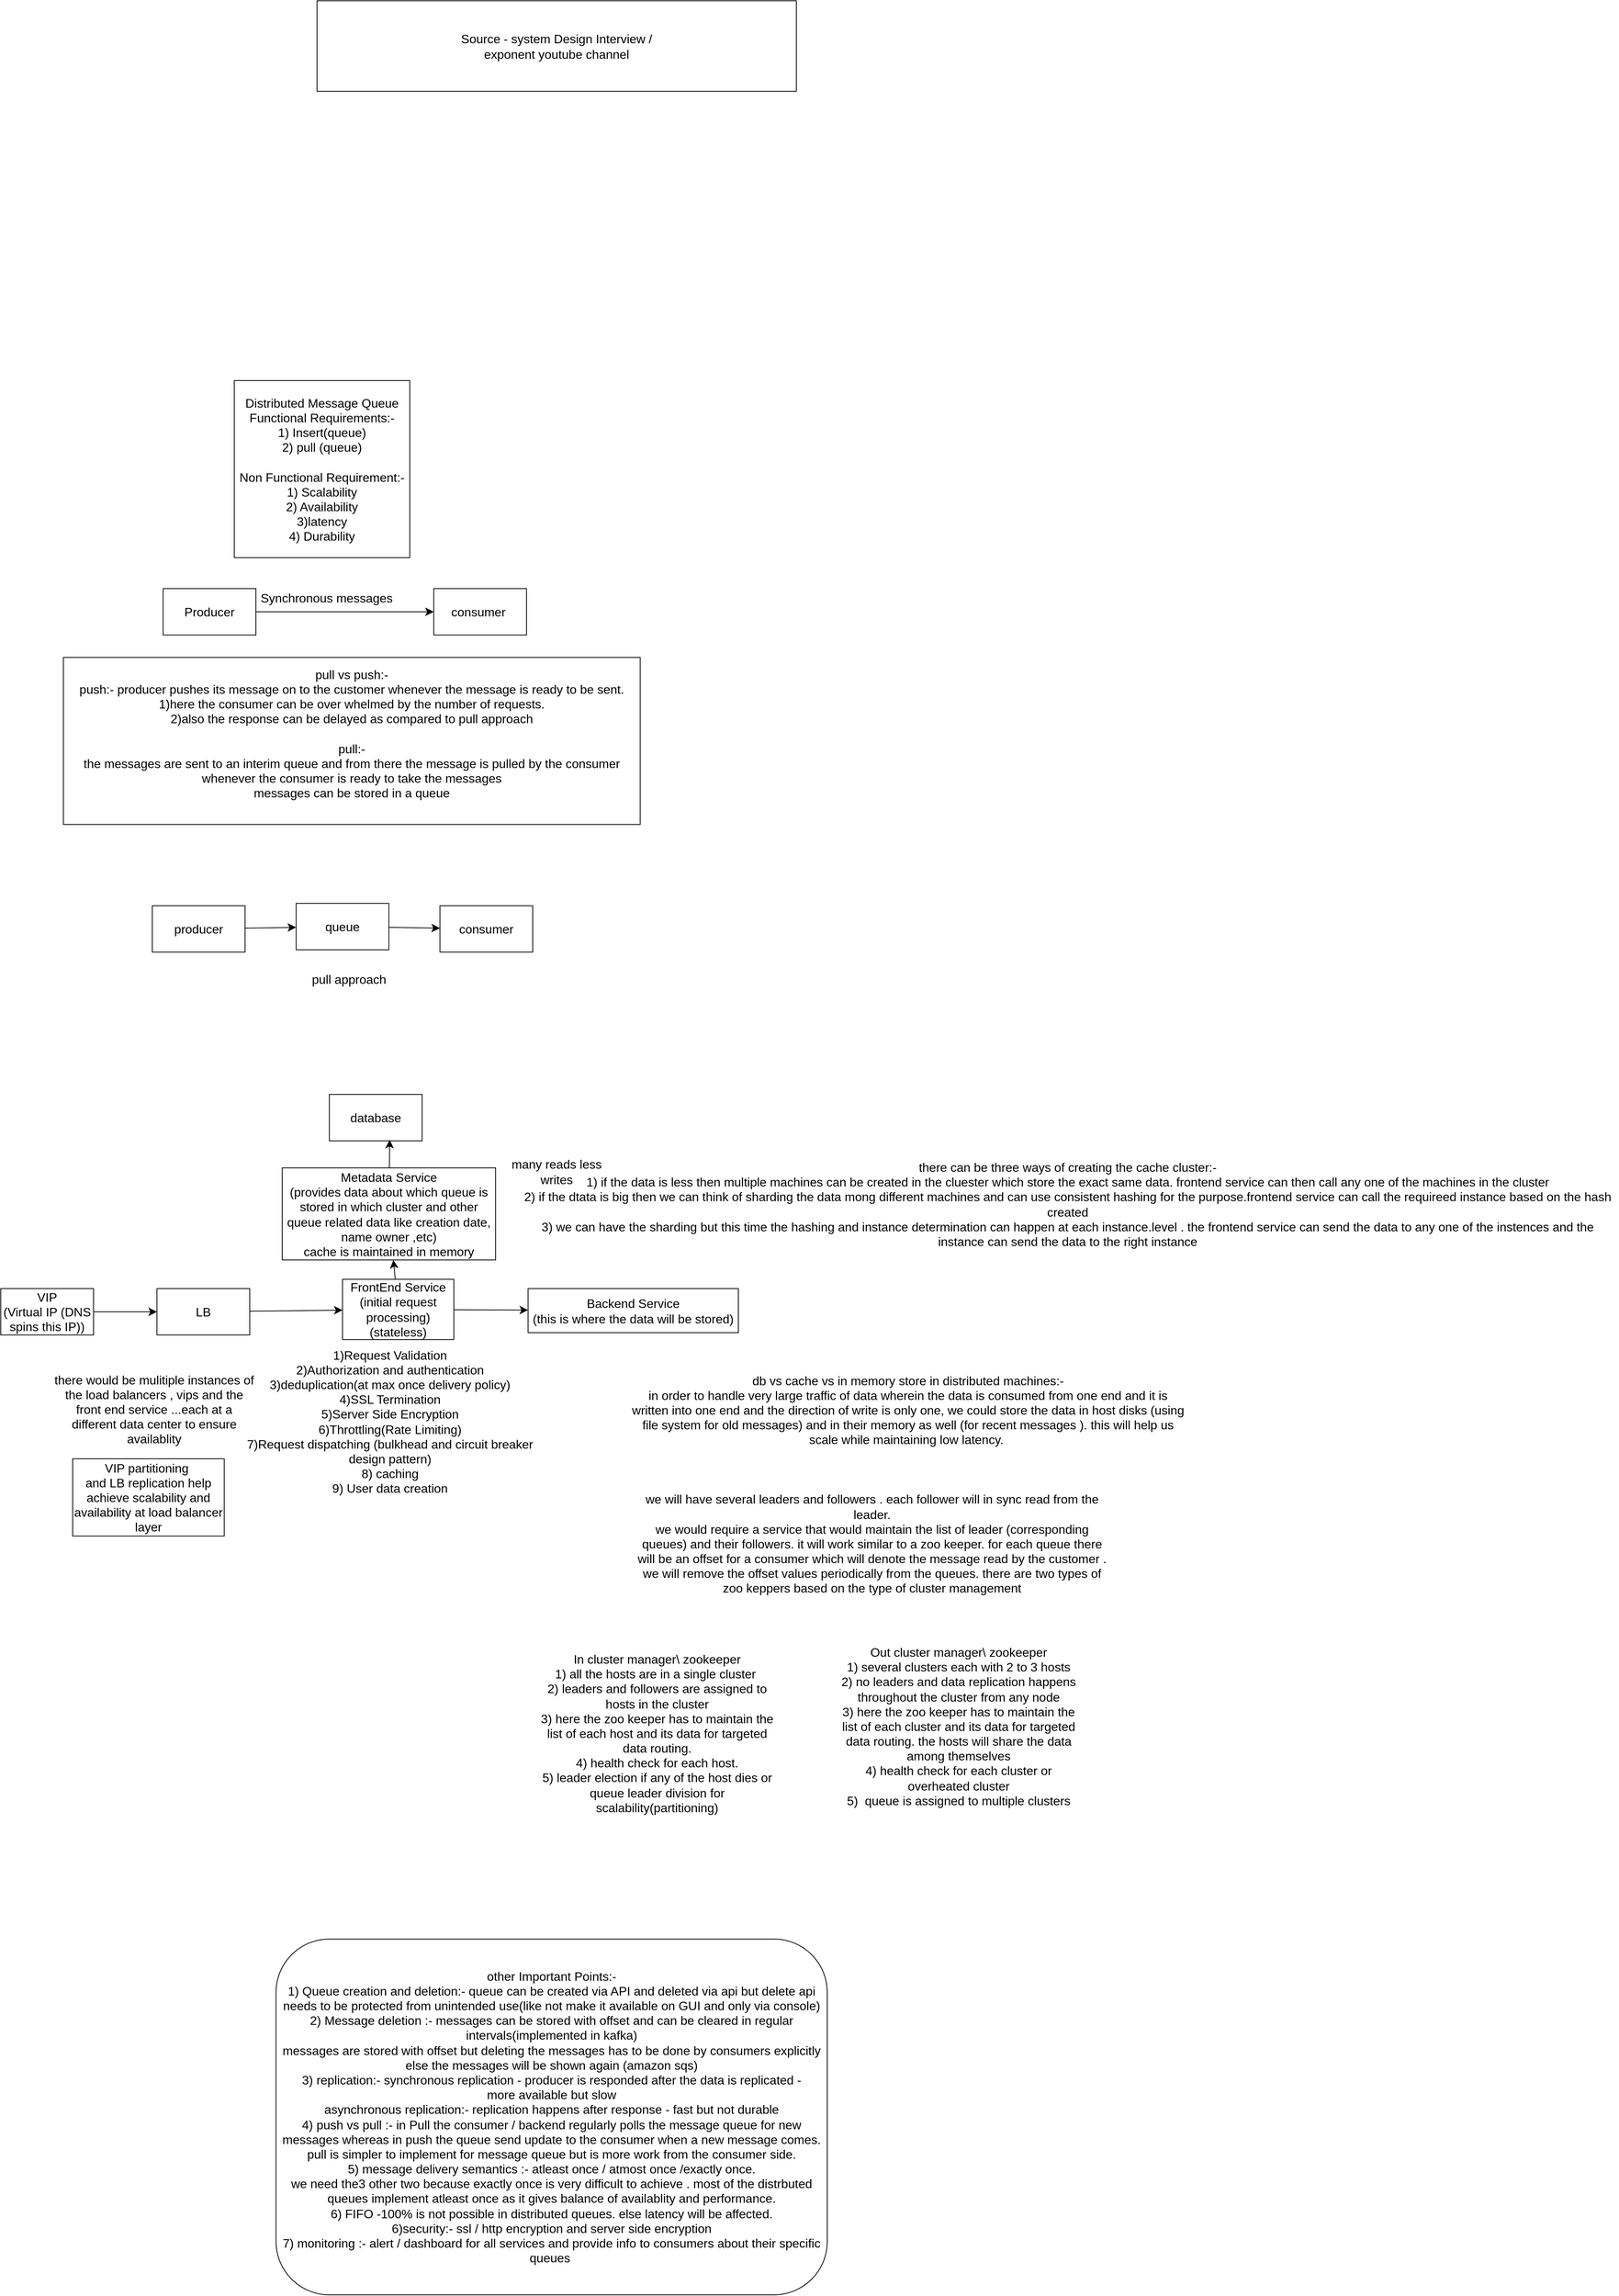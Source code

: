 <mxfile version="22.1.16" type="github" pages="2">
  <diagram name="Distributed Message Queue" id="RvPfylnCXQCkqupR7em6">
    <mxGraphModel dx="1201" dy="854" grid="0" gridSize="10" guides="1" tooltips="1" connect="1" arrows="1" fold="1" page="0" pageScale="1" pageWidth="827" pageHeight="1169" math="0" shadow="0">
      <root>
        <mxCell id="0" />
        <mxCell id="1" parent="0" />
        <mxCell id="rq72XXHcKqSahEBaoDvN-1" value="Distributed Message Queue&lt;br&gt;Functional Requirements:-&lt;br&gt;1) Insert(queue)&lt;br&gt;2) pull (queue)&lt;br&gt;&lt;br&gt;Non Functional Requirement:-&lt;br&gt;1) Scalability&lt;br&gt;2) Availability&lt;br&gt;3)latency&lt;br&gt;4) Durability" style="whiteSpace=wrap;html=1;fontSize=16;" vertex="1" parent="1">
          <mxGeometry x="31" y="197" width="227" height="229" as="geometry" />
        </mxCell>
        <mxCell id="rq72XXHcKqSahEBaoDvN-2" value="pull vs push:-&lt;br&gt;push:- producer pushes its message on to the customer whenever the message is ready to be sent. &lt;br&gt;1)here the consumer can be over whelmed by the number of requests. &lt;br&gt;2)also the response can be delayed as compared to pull approach&lt;br&gt;&lt;br&gt;pull:-&lt;br&gt;the messages are sent to an interim queue and from there the message is pulled by the consumer whenever the consumer is ready to take the messages&lt;br&gt;messages can be stored in a queue&lt;br&gt;&amp;nbsp;" style="rounded=0;whiteSpace=wrap;html=1;fontSize=16;" vertex="1" parent="1">
          <mxGeometry x="-190" y="555" width="746" height="216" as="geometry" />
        </mxCell>
        <mxCell id="rq72XXHcKqSahEBaoDvN-3" value="consumer&amp;nbsp;" style="rounded=0;whiteSpace=wrap;html=1;fontSize=16;" vertex="1" parent="1">
          <mxGeometry x="289" y="466" width="120" height="60" as="geometry" />
        </mxCell>
        <mxCell id="rq72XXHcKqSahEBaoDvN-6" style="edgeStyle=none;curved=1;rounded=0;orthogonalLoop=1;jettySize=auto;html=1;fontSize=12;startSize=8;endSize=8;" edge="1" parent="1" source="rq72XXHcKqSahEBaoDvN-5" target="rq72XXHcKqSahEBaoDvN-3">
          <mxGeometry relative="1" as="geometry" />
        </mxCell>
        <mxCell id="rq72XXHcKqSahEBaoDvN-5" value="Producer" style="rounded=0;whiteSpace=wrap;html=1;fontSize=16;" vertex="1" parent="1">
          <mxGeometry x="-61" y="466" width="120" height="60" as="geometry" />
        </mxCell>
        <mxCell id="rq72XXHcKqSahEBaoDvN-7" value="Synchronous messages" style="text;html=1;align=center;verticalAlign=middle;resizable=0;points=[];autosize=1;strokeColor=none;fillColor=none;fontSize=16;" vertex="1" parent="1">
          <mxGeometry x="55" y="462" width="189" height="31" as="geometry" />
        </mxCell>
        <mxCell id="rq72XXHcKqSahEBaoDvN-11" style="edgeStyle=none;curved=1;rounded=0;orthogonalLoop=1;jettySize=auto;html=1;fontSize=12;startSize=8;endSize=8;" edge="1" parent="1" source="rq72XXHcKqSahEBaoDvN-9" target="rq72XXHcKqSahEBaoDvN-10">
          <mxGeometry relative="1" as="geometry" />
        </mxCell>
        <mxCell id="rq72XXHcKqSahEBaoDvN-9" value="producer" style="rounded=0;whiteSpace=wrap;html=1;fontSize=16;" vertex="1" parent="1">
          <mxGeometry x="-75" y="876" width="120" height="60" as="geometry" />
        </mxCell>
        <mxCell id="rq72XXHcKqSahEBaoDvN-12" style="edgeStyle=none;curved=1;rounded=0;orthogonalLoop=1;jettySize=auto;html=1;fontSize=12;startSize=8;endSize=8;" edge="1" parent="1" source="rq72XXHcKqSahEBaoDvN-13">
          <mxGeometry relative="1" as="geometry">
            <mxPoint x="343" y="908" as="targetPoint" />
          </mxGeometry>
        </mxCell>
        <mxCell id="rq72XXHcKqSahEBaoDvN-10" value="queue" style="rounded=0;whiteSpace=wrap;html=1;fontSize=16;" vertex="1" parent="1">
          <mxGeometry x="111" y="873" width="120" height="60" as="geometry" />
        </mxCell>
        <mxCell id="rq72XXHcKqSahEBaoDvN-14" value="" style="edgeStyle=none;curved=1;rounded=0;orthogonalLoop=1;jettySize=auto;html=1;fontSize=12;startSize=8;endSize=8;" edge="1" parent="1" source="rq72XXHcKqSahEBaoDvN-10" target="rq72XXHcKqSahEBaoDvN-13">
          <mxGeometry relative="1" as="geometry">
            <mxPoint x="343" y="908" as="targetPoint" />
            <mxPoint x="236" y="908" as="sourcePoint" />
          </mxGeometry>
        </mxCell>
        <mxCell id="rq72XXHcKqSahEBaoDvN-13" value="consumer" style="rounded=0;whiteSpace=wrap;html=1;fontSize=16;" vertex="1" parent="1">
          <mxGeometry x="297" y="876" width="120" height="60" as="geometry" />
        </mxCell>
        <mxCell id="rq72XXHcKqSahEBaoDvN-15" value="pull approach" style="text;html=1;strokeColor=none;fillColor=none;align=center;verticalAlign=middle;whiteSpace=wrap;rounded=0;fontSize=16;" vertex="1" parent="1">
          <mxGeometry x="106" y="956" width="147" height="30" as="geometry" />
        </mxCell>
        <mxCell id="rq72XXHcKqSahEBaoDvN-18" value="" style="edgeStyle=none;curved=1;rounded=0;orthogonalLoop=1;jettySize=auto;html=1;fontSize=12;startSize=8;endSize=8;" edge="1" parent="1" source="rq72XXHcKqSahEBaoDvN-16" target="rq72XXHcKqSahEBaoDvN-17">
          <mxGeometry relative="1" as="geometry" />
        </mxCell>
        <mxCell id="rq72XXHcKqSahEBaoDvN-16" value="VIP&lt;br&gt;(Virtual IP (DNS spins this IP))" style="rounded=0;whiteSpace=wrap;html=1;fontSize=16;" vertex="1" parent="1">
          <mxGeometry x="-271" y="1371" width="120" height="60" as="geometry" />
        </mxCell>
        <mxCell id="rq72XXHcKqSahEBaoDvN-20" value="" style="edgeStyle=none;curved=1;rounded=0;orthogonalLoop=1;jettySize=auto;html=1;fontSize=12;startSize=8;endSize=8;" edge="1" parent="1" source="rq72XXHcKqSahEBaoDvN-17" target="rq72XXHcKqSahEBaoDvN-19">
          <mxGeometry relative="1" as="geometry" />
        </mxCell>
        <mxCell id="rq72XXHcKqSahEBaoDvN-17" value="LB" style="whiteSpace=wrap;html=1;fontSize=16;rounded=0;" vertex="1" parent="1">
          <mxGeometry x="-69" y="1371" width="120" height="60" as="geometry" />
        </mxCell>
        <mxCell id="rq72XXHcKqSahEBaoDvN-23" value="" style="edgeStyle=none;curved=1;rounded=0;orthogonalLoop=1;jettySize=auto;html=1;fontSize=12;startSize=8;endSize=8;" edge="1" parent="1" source="rq72XXHcKqSahEBaoDvN-19" target="rq72XXHcKqSahEBaoDvN-22">
          <mxGeometry relative="1" as="geometry" />
        </mxCell>
        <mxCell id="rq72XXHcKqSahEBaoDvN-27" value="" style="edgeStyle=none;curved=1;rounded=0;orthogonalLoop=1;jettySize=auto;html=1;fontSize=12;startSize=8;endSize=8;" edge="1" parent="1" source="rq72XXHcKqSahEBaoDvN-19" target="rq72XXHcKqSahEBaoDvN-26">
          <mxGeometry relative="1" as="geometry" />
        </mxCell>
        <mxCell id="rq72XXHcKqSahEBaoDvN-19" value="FrontEnd Service&lt;br&gt;(initial request processing) (stateless)" style="whiteSpace=wrap;html=1;fontSize=16;rounded=0;" vertex="1" parent="1">
          <mxGeometry x="171" y="1359" width="144" height="78" as="geometry" />
        </mxCell>
        <mxCell id="rq72XXHcKqSahEBaoDvN-21" value="1)Request Validation&lt;br&gt;2)Authorization and authentication&lt;br&gt;3)deduplication(at max once delivery policy)&lt;br&gt;4)SSL Termination&lt;br&gt;5)Server Side Encryption&lt;br&gt;6)Throttling(Rate Limiting)&lt;br&gt;7)Request dispatching (bulkhead and circuit breaker design pattern)&lt;br&gt;8) caching&lt;br&gt;9) User data creation" style="text;html=1;strokeColor=none;fillColor=none;align=center;verticalAlign=middle;whiteSpace=wrap;rounded=0;fontSize=16;" vertex="1" parent="1">
          <mxGeometry x="34" y="1444" width="397" height="198" as="geometry" />
        </mxCell>
        <mxCell id="rq72XXHcKqSahEBaoDvN-22" value="Metadata Service&lt;br&gt;(provides data about which queue is stored in which cluster and other queue related data like creation date, name owner ,etc)&lt;br&gt;cache is maintained in memory" style="whiteSpace=wrap;html=1;fontSize=16;rounded=0;" vertex="1" parent="1">
          <mxGeometry x="93" y="1215" width="276" height="119" as="geometry" />
        </mxCell>
        <mxCell id="rq72XXHcKqSahEBaoDvN-24" value="database" style="rounded=0;whiteSpace=wrap;html=1;fontSize=16;" vertex="1" parent="1">
          <mxGeometry x="154" y="1120" width="120" height="60" as="geometry" />
        </mxCell>
        <mxCell id="rq72XXHcKqSahEBaoDvN-25" style="edgeStyle=none;curved=1;rounded=0;orthogonalLoop=1;jettySize=auto;html=1;entryX=0.65;entryY=0.978;entryDx=0;entryDy=0;entryPerimeter=0;fontSize=12;startSize=8;endSize=8;" edge="1" parent="1" source="rq72XXHcKqSahEBaoDvN-22" target="rq72XXHcKqSahEBaoDvN-24">
          <mxGeometry relative="1" as="geometry" />
        </mxCell>
        <mxCell id="rq72XXHcKqSahEBaoDvN-26" value="Backend Service&lt;br&gt;(this is where the data will be stored)" style="whiteSpace=wrap;html=1;fontSize=16;rounded=0;" vertex="1" parent="1">
          <mxGeometry x="411" y="1371" width="272" height="57" as="geometry" />
        </mxCell>
        <mxCell id="rq72XXHcKqSahEBaoDvN-28" value="many reads less writes" style="text;html=1;strokeColor=none;fillColor=none;align=center;verticalAlign=middle;whiteSpace=wrap;rounded=0;fontSize=16;" vertex="1" parent="1">
          <mxGeometry x="388" y="1193" width="120" height="54" as="geometry" />
        </mxCell>
        <mxCell id="rq72XXHcKqSahEBaoDvN-29" value="there can be three ways of creating the cache cluster:-&lt;br&gt;1) if the data is less then multiple machines can be created in the cluester which store the exact same data. frontend service can then call any one of the machines in the cluster&lt;br&gt;2) if the dtata is big then we can think of sharding the data mong different machines and can use consistent hashing for the purpose.frontend service can call the requireed instance based on the hash created&lt;br&gt;3) we can have the sharding but this time the hashing and instance determination can happen at each instance.level . the frontend service can send the data to any one of the instences and the instance can send the data to the right instance&lt;br&gt;" style="text;html=1;strokeColor=none;fillColor=none;align=center;verticalAlign=middle;whiteSpace=wrap;rounded=0;fontSize=16;" vertex="1" parent="1">
          <mxGeometry x="397" y="1240" width="1424" height="43" as="geometry" />
        </mxCell>
        <mxCell id="rq72XXHcKqSahEBaoDvN-30" value="there would be mulitiple instances of the load balancers , vips and the front end service ...each at a different data center to ensure availablity" style="text;html=1;strokeColor=none;fillColor=none;align=center;verticalAlign=middle;whiteSpace=wrap;rounded=0;fontSize=16;" vertex="1" parent="1">
          <mxGeometry x="-204" y="1472" width="263" height="109" as="geometry" />
        </mxCell>
        <mxCell id="rq72XXHcKqSahEBaoDvN-31" value="db vs cache vs in memory store in distributed machines:-&lt;br&gt;in order to handle very large traffic of data wherein the data is consumed from one end and it is written into one end and the direction of write is only one, we could store the data in host disks (using file system for old messages) and in their memory as well (for recent messages ). this will help us scale while maintaining low latency.&amp;nbsp;" style="text;html=1;strokeColor=none;fillColor=none;align=center;verticalAlign=middle;whiteSpace=wrap;rounded=0;fontSize=16;" vertex="1" parent="1">
          <mxGeometry x="543" y="1516" width="719" height="23" as="geometry" />
        </mxCell>
        <mxCell id="rq72XXHcKqSahEBaoDvN-32" value="we will have several leaders and followers . each follower will in sync read from the leader.&lt;br&gt;we would require a service that would maintain the list of leader (corresponding queues) and their followers. it will work similar to a zoo keeper. for each queue there will be an offset for a consumer which will denote the message read by the customer . we will remove the offset values periodically from the queues. there are two types of zoo keppers based on the type of cluster management" style="text;html=1;strokeColor=none;fillColor=none;align=center;verticalAlign=middle;whiteSpace=wrap;rounded=0;fontSize=16;" vertex="1" parent="1">
          <mxGeometry x="545" y="1643" width="622" height="115" as="geometry" />
        </mxCell>
        <mxCell id="rq72XXHcKqSahEBaoDvN-33" value="In cluster manager\ zookeeper&lt;br&gt;1) all the hosts are in a single cluster&amp;nbsp;&lt;br&gt;2) leaders and followers are assigned to hosts in the cluster&lt;br&gt;3) here the zoo keeper has to maintain the list of each host and its data for targeted data routing.&lt;br&gt;4) health check for each host.&lt;br&gt;5) leader election if any of the host dies or queue leader division for scalability(partitioning)" style="text;html=1;strokeColor=none;fillColor=none;align=center;verticalAlign=middle;whiteSpace=wrap;rounded=0;fontSize=16;" vertex="1" parent="1">
          <mxGeometry x="422" y="1849" width="312" height="194" as="geometry" />
        </mxCell>
        <mxCell id="rq72XXHcKqSahEBaoDvN-34" value="Out cluster manager\ zookeeper&lt;br&gt;1) several clusters each with 2 to 3 hosts&lt;br&gt;2) no leaders and data replication happens throughout the cluster from any node&lt;br&gt;3) here the zoo keeper has to maintain the list of each cluster and its data for targeted data routing. the hosts will share the data among themselves&lt;br&gt;4) health check for each cluster or overheated cluster&lt;br&gt;5)&amp;nbsp; queue is assigned to multiple clusters" style="text;html=1;strokeColor=none;fillColor=none;align=center;verticalAlign=middle;whiteSpace=wrap;rounded=0;fontSize=16;" vertex="1" parent="1">
          <mxGeometry x="812" y="1840" width="312" height="194" as="geometry" />
        </mxCell>
        <mxCell id="rq72XXHcKqSahEBaoDvN-35" value="other Important Points:-&lt;br&gt;1) Queue creation and deletion:- queue can be created via API and deleted via api but delete api needs to be protected from unintended use(like not make it available on GUI and only via console)&lt;br&gt;2) Message deletion :- messages can be stored with offset and can be cleared in regular intervals(implemented in kafka)&lt;br&gt;messages are stored with offset but deleting the messages has to be done by consumers explicitly else the messages will be shown again (amazon sqs)&lt;br&gt;3) replication:- synchronous replication - producer is responded after the data is replicated -&lt;br&gt;more available but slow&lt;br&gt;asynchronous replication:- replication happens after response - fast but not durable&lt;br&gt;4) push vs pull :- in Pull the consumer / backend regularly polls the message queue for new messages whereas in push the queue send update to the consumer when a new message comes. pull is simpler to implement for message queue but is more work from the consumer side.&lt;br&gt;5) message delivery semantics :- atleast once / atmost once /exactly once.&lt;br&gt;we need the3 other two because exactly once is very difficult to achieve . most of the distrbuted queues implement atleast once as it gives balance of availablity and performance.&lt;br&gt;6) FIFO -100% is not possible in distributed queues. else latency will be affected.&lt;br&gt;6)security:- ssl / http encryption and server side encryption&lt;br&gt;7) monitoring :- alert / dashboard for all services and provide info to consumers about their specific queues&amp;nbsp;" style="rounded=1;whiteSpace=wrap;html=1;fontSize=16;" vertex="1" parent="1">
          <mxGeometry x="85" y="2212" width="713" height="460" as="geometry" />
        </mxCell>
        <mxCell id="rq72XXHcKqSahEBaoDvN-36" value="Source - system Design Interview /&lt;br&gt;exponent youtube channel" style="rounded=0;whiteSpace=wrap;html=1;fontSize=16;" vertex="1" parent="1">
          <mxGeometry x="138" y="-294" width="620" height="117" as="geometry" />
        </mxCell>
        <mxCell id="rq72XXHcKqSahEBaoDvN-37" value="VIP partitioning&amp;nbsp;&lt;br&gt;and LB replication help achieve scalability and availability at load balancer layer" style="rounded=0;whiteSpace=wrap;html=1;fontSize=16;" vertex="1" parent="1">
          <mxGeometry x="-178" y="1591" width="196" height="100" as="geometry" />
        </mxCell>
      </root>
    </mxGraphModel>
  </diagram>
  <diagram id="Ec-sdZ_nJDhUrjcP1xZ5" name="Distriibuted Cache">
    <mxGraphModel dx="1308" dy="515" grid="0" gridSize="10" guides="1" tooltips="1" connect="1" arrows="1" fold="1" page="0" pageScale="1" pageWidth="827" pageHeight="1169" math="0" shadow="0">
      <root>
        <mxCell id="0" />
        <mxCell id="1" parent="0" />
        <mxCell id="5JbDHmml3U0eQqSb9q6q-9" style="edgeStyle=none;curved=1;rounded=0;orthogonalLoop=1;jettySize=auto;html=1;fontSize=12;startSize=8;endSize=8;" edge="1" parent="1" source="5JbDHmml3U0eQqSb9q6q-6">
          <mxGeometry relative="1" as="geometry">
            <mxPoint x="844.5" y="809" as="targetPoint" />
          </mxGeometry>
        </mxCell>
        <mxCell id="5JbDHmml3U0eQqSb9q6q-12" style="edgeStyle=none;curved=1;rounded=0;orthogonalLoop=1;jettySize=auto;html=1;fontSize=12;startSize=8;endSize=8;" edge="1" parent="1" source="5JbDHmml3U0eQqSb9q6q-6" target="5JbDHmml3U0eQqSb9q6q-11">
          <mxGeometry relative="1" as="geometry">
            <Array as="points">
              <mxPoint x="871" y="769" />
              <mxPoint x="940" y="753" />
            </Array>
          </mxGeometry>
        </mxCell>
        <mxCell id="5JbDHmml3U0eQqSb9q6q-6" value="Service A&lt;br&gt;&lt;br&gt;" style="rounded=1;whiteSpace=wrap;html=1;fontSize=16;" vertex="1" parent="1">
          <mxGeometry x="751" y="540" width="187" height="149" as="geometry" />
        </mxCell>
        <mxCell id="Y8MxdgkQL78X8ubVRlcU-1" value="Distributed Cache&lt;br&gt;Functional Requirements:-&lt;br&gt;1) write&amp;nbsp;&lt;br&gt;2) read&amp;nbsp;&lt;br&gt;Non Functional Requirements:-&lt;br&gt;1) Scalability&lt;br&gt;2) low latency&lt;br&gt;3) High availability&lt;br&gt;4) Durability" style="rounded=0;whiteSpace=wrap;html=1;fontSize=16;" vertex="1" parent="1">
          <mxGeometry x="-52" y="19" width="286" height="227" as="geometry" />
        </mxCell>
        <mxCell id="Y8MxdgkQL78X8ubVRlcU-2" value="cache eviction policies:-&lt;br&gt;1)LRU (doubly linked list and a hash table)&lt;br&gt;2)FIFO&lt;br&gt;3)LFU" style="whiteSpace=wrap;html=1;fontSize=16;" vertex="1" parent="1">
          <mxGeometry x="412" y="23" width="201" height="126" as="geometry" />
        </mxCell>
        <mxCell id="Y8MxdgkQL78X8ubVRlcU-3" value="Types of cache:-&lt;br&gt;1) write through cache&amp;nbsp;&lt;br&gt;2) write back into the cache&amp;nbsp;&lt;br&gt;3) write around cache" style="rounded=0;whiteSpace=wrap;html=1;fontSize=16;" vertex="1" parent="1">
          <mxGeometry x="646" y="23" width="189" height="123" as="geometry" />
        </mxCell>
        <mxCell id="Y8MxdgkQL78X8ubVRlcU-4" value="for making the cache available we can use the concept of replication using master slave architecture." style="rounded=0;whiteSpace=wrap;html=1;fontSize=16;" vertex="1" parent="1">
          <mxGeometry x="429" y="242" width="199" height="104" as="geometry" />
        </mxCell>
        <mxCell id="Y8MxdgkQL78X8ubVRlcU-5" value="for making the cache more scalable we can use consistent hashing (why?? with mod of hashing , it is difficult to maintain when the number of hosts change)" style="rounded=0;whiteSpace=wrap;html=1;fontSize=16;" vertex="1" parent="1">
          <mxGeometry x="670" y="242" width="266" height="127" as="geometry" />
        </mxCell>
        <mxCell id="Y8MxdgkQL78X8ubVRlcU-7" style="edgeStyle=none;curved=1;rounded=0;orthogonalLoop=1;jettySize=auto;html=1;fontSize=12;startSize=8;endSize=8;" edge="1" parent="1" source="Y8MxdgkQL78X8ubVRlcU-6" target="Y8MxdgkQL78X8ubVRlcU-8">
          <mxGeometry relative="1" as="geometry">
            <mxPoint x="-74" y="605" as="targetPoint" />
          </mxGeometry>
        </mxCell>
        <mxCell id="Y8MxdgkQL78X8ubVRlcU-6" value="LB" style="rounded=0;whiteSpace=wrap;html=1;fontSize=16;" vertex="1" parent="1">
          <mxGeometry x="-274" y="575" width="120" height="60" as="geometry" />
        </mxCell>
        <mxCell id="Y8MxdgkQL78X8ubVRlcU-11" style="edgeStyle=none;curved=1;rounded=0;orthogonalLoop=1;jettySize=auto;html=1;entryX=0.5;entryY=1;entryDx=0;entryDy=0;fontSize=12;startSize=8;endSize=8;" edge="1" parent="1" source="Y8MxdgkQL78X8ubVRlcU-8" target="Y8MxdgkQL78X8ubVRlcU-10">
          <mxGeometry relative="1" as="geometry" />
        </mxCell>
        <mxCell id="Y8MxdgkQL78X8ubVRlcU-16" value="" style="edgeStyle=none;curved=1;rounded=0;orthogonalLoop=1;jettySize=auto;html=1;fontSize=12;startSize=8;endSize=8;" edge="1" parent="1" source="Y8MxdgkQL78X8ubVRlcU-8" target="Y8MxdgkQL78X8ubVRlcU-15">
          <mxGeometry relative="1" as="geometry" />
        </mxCell>
        <mxCell id="Y8MxdgkQL78X8ubVRlcU-8" value="Frontend service&lt;br&gt;" style="rounded=0;whiteSpace=wrap;html=1;fontSize=16;" vertex="1" parent="1">
          <mxGeometry x="-121" y="575" width="120" height="60" as="geometry" />
        </mxCell>
        <mxCell id="Y8MxdgkQL78X8ubVRlcU-9" value="Tasks:-&lt;br&gt;1)Request Validation&lt;br&gt;2) Authorisation and authentication&lt;br&gt;3)SSL Termination&lt;br&gt;4) Server Side encryption&lt;br&gt;5)Throttling&lt;br&gt;6) logging&lt;br&gt;7) Monitoring&lt;br&gt;8) request deduplication" style="text;html=1;strokeColor=none;fillColor=none;align=center;verticalAlign=middle;whiteSpace=wrap;rounded=0;fontSize=16;" vertex="1" parent="1">
          <mxGeometry x="-197" y="653" width="291" height="162" as="geometry" />
        </mxCell>
        <mxCell id="Y8MxdgkQL78X8ubVRlcU-12" value="" style="edgeStyle=none;curved=1;rounded=0;orthogonalLoop=1;jettySize=auto;html=1;fontSize=12;startSize=8;endSize=8;" edge="1" parent="1" source="Y8MxdgkQL78X8ubVRlcU-10" target="Y8MxdgkQL78X8ubVRlcU-13">
          <mxGeometry relative="1" as="geometry">
            <mxPoint x="-62" y="424" as="targetPoint" />
          </mxGeometry>
        </mxCell>
        <mxCell id="Y8MxdgkQL78X8ubVRlcU-10" value="Metadata Service" style="rounded=0;whiteSpace=wrap;html=1;fontSize=16;" vertex="1" parent="1">
          <mxGeometry x="-124" y="470" width="120" height="60" as="geometry" />
        </mxCell>
        <mxCell id="Y8MxdgkQL78X8ubVRlcU-13" value="Database" style="rounded=0;whiteSpace=wrap;html=1;fontSize=16;" vertex="1" parent="1">
          <mxGeometry x="-124" y="378" width="120" height="60" as="geometry" />
        </mxCell>
        <mxCell id="Y8MxdgkQL78X8ubVRlcU-15" value="Backend Service&lt;br&gt;(several hosts on a cluster with memory)" style="whiteSpace=wrap;html=1;fontSize=16;rounded=0;" vertex="1" parent="1">
          <mxGeometry x="86" y="569.5" width="181" height="71" as="geometry" />
        </mxCell>
        <mxCell id="Y8MxdgkQL78X8ubVRlcU-18" value="" style="rounded=0;whiteSpace=wrap;html=1;fontSize=16;" vertex="1" parent="1">
          <mxGeometry x="274" y="745" width="380" height="306" as="geometry" />
        </mxCell>
        <mxCell id="Y8MxdgkQL78X8ubVRlcU-19" value="low scale:- we could have a master slave architecture with synchronous copies" style="text;html=1;strokeColor=none;fillColor=none;align=center;verticalAlign=middle;whiteSpace=wrap;rounded=0;fontSize=16;" vertex="1" parent="1">
          <mxGeometry x="310" y="782" width="270" height="50" as="geometry" />
        </mxCell>
        <mxCell id="Y8MxdgkQL78X8ubVRlcU-20" value="At higher scale :-&lt;br&gt;we would require some sort of sharding on the keys and therefore we use consistent hashing" style="text;html=1;strokeColor=none;fillColor=none;align=center;verticalAlign=middle;whiteSpace=wrap;rounded=0;fontSize=16;" vertex="1" parent="1">
          <mxGeometry x="295.5" y="862" width="337" height="50" as="geometry" />
        </mxCell>
        <mxCell id="Y8MxdgkQL78X8ubVRlcU-21" value="the host reaolution could hapen at the frontend service level or at the backend service cluster level" style="rounded=0;whiteSpace=wrap;html=1;fontSize=16;" vertex="1" parent="1">
          <mxGeometry x="331" y="942" width="276" height="74" as="geometry" />
        </mxCell>
        <mxCell id="SeNBSFpnOvtYgBDcOyHv-1" value="we could use some kind of incluster or out cluster manager for the same" style="text;html=1;strokeColor=none;fillColor=none;align=center;verticalAlign=middle;whiteSpace=wrap;rounded=0;fontSize=16;" vertex="1" parent="1">
          <mxGeometry x="326" y="1056" width="241" height="81" as="geometry" />
        </mxCell>
        <mxCell id="5JbDHmml3U0eQqSb9q6q-1" value="1)domino host failure problem with consistent hashing&lt;br&gt;2) Time To Live to prevent stale data&lt;br&gt;and randomly the entries would be checked to remove the expired TTL entries&lt;br&gt;3) the list of servers can be the most important factor to enter cache requests and to retrieve messages. the list of servers can be maintained by using a shared file , updating file on each system or by using a separate service for updating the list automatically . the list needs to be updated each time a server gets added or removed.&lt;br&gt;4) the zookeeper like service keeps track of the heartbeat signals for finding server list updates.&lt;br&gt;5) for some time there might be cache misses due to the inconsistencies in different front end services lists&lt;br&gt;6)security - security is quite imp so we need to ensure that the cache system always sits behind a firewall and proper authentication systems are in place&lt;br&gt;7) Monitoring is also another important aspect&lt;br&gt;8) another problem of consistent hashing is the uneven distribution among the servers . jump consistent hashing is an improvement over normal consistent hashing" style="rounded=0;whiteSpace=wrap;html=1;fontSize=16;" vertex="1" parent="1">
          <mxGeometry x="-132" y="991" width="335" height="588" as="geometry" />
        </mxCell>
        <mxCell id="5JbDHmml3U0eQqSb9q6q-2" value="here the&amp;nbsp;" style="rounded=0;whiteSpace=wrap;html=1;fontSize=16;" vertex="1" parent="1">
          <mxGeometry x="465" y="484" width="137" height="167" as="geometry" />
        </mxCell>
        <mxCell id="5JbDHmml3U0eQqSb9q6q-3" value="We use hash table to store entries in the cache&amp;nbsp;" style="rounded=0;whiteSpace=wrap;html=1;fontSize=16;" vertex="1" parent="1">
          <mxGeometry x="152" y="314" width="137" height="82" as="geometry" />
        </mxCell>
        <mxCell id="5JbDHmml3U0eQqSb9q6q-4" value="Another thing to decide is whether to have both the caches and services in the same host (one scales with another leading to less maintenance over head) or in different hosts (can scale independently)" style="rounded=0;whiteSpace=wrap;html=1;fontSize=16;" vertex="1" parent="1">
          <mxGeometry x="360" y="373" width="485" height="93" as="geometry" />
        </mxCell>
        <mxCell id="5JbDHmml3U0eQqSb9q6q-5" value="cache client&amp;nbsp;" style="rounded=1;whiteSpace=wrap;html=1;fontSize=16;" vertex="1" parent="1">
          <mxGeometry x="804" y="618" width="120" height="60" as="geometry" />
        </mxCell>
        <mxCell id="5JbDHmml3U0eQqSb9q6q-14" style="edgeStyle=none;curved=1;rounded=0;orthogonalLoop=1;jettySize=auto;html=1;fontSize=12;startSize=8;endSize=8;" edge="1" parent="1" source="5JbDHmml3U0eQqSb9q6q-7">
          <mxGeometry relative="1" as="geometry">
            <mxPoint x="860" y="810.333" as="targetPoint" />
            <Array as="points">
              <mxPoint x="961" y="773" />
              <mxPoint x="887" y="748" />
            </Array>
          </mxGeometry>
        </mxCell>
        <mxCell id="5JbDHmml3U0eQqSb9q6q-7" value="Service B" style="rounded=1;whiteSpace=wrap;html=1;fontSize=16;" vertex="1" parent="1">
          <mxGeometry x="964" y="542" width="187" height="149" as="geometry" />
        </mxCell>
        <mxCell id="5JbDHmml3U0eQqSb9q6q-8" value="cache client&amp;nbsp;" style="rounded=1;whiteSpace=wrap;html=1;fontSize=16;" vertex="1" parent="1">
          <mxGeometry x="1017" y="620" width="120" height="60" as="geometry" />
        </mxCell>
        <mxCell id="5JbDHmml3U0eQqSb9q6q-17" value="" style="edgeStyle=none;curved=1;rounded=0;orthogonalLoop=1;jettySize=auto;html=1;fontSize=12;startSize=8;endSize=8;" edge="1" parent="1" source="5JbDHmml3U0eQqSb9q6q-10" target="5JbDHmml3U0eQqSb9q6q-16">
          <mxGeometry relative="1" as="geometry" />
        </mxCell>
        <mxCell id="5JbDHmml3U0eQqSb9q6q-10" value="Cache A&lt;br&gt;A-M" style="rounded=0;whiteSpace=wrap;html=1;fontSize=16;" vertex="1" parent="1">
          <mxGeometry x="787" y="815" width="120" height="60" as="geometry" />
        </mxCell>
        <mxCell id="5JbDHmml3U0eQqSb9q6q-11" value="Cache B&lt;br&gt;N-Z" style="rounded=0;whiteSpace=wrap;html=1;fontSize=16;" vertex="1" parent="1">
          <mxGeometry x="973" y="822" width="120" height="60" as="geometry" />
        </mxCell>
        <mxCell id="5JbDHmml3U0eQqSb9q6q-13" style="edgeStyle=none;curved=1;rounded=0;orthogonalLoop=1;jettySize=auto;html=1;entryX=0.592;entryY=-0.039;entryDx=0;entryDy=0;entryPerimeter=0;fontSize=12;startSize=8;endSize=8;" edge="1" parent="1" source="5JbDHmml3U0eQqSb9q6q-7" target="5JbDHmml3U0eQqSb9q6q-11">
          <mxGeometry relative="1" as="geometry" />
        </mxCell>
        <mxCell id="5JbDHmml3U0eQqSb9q6q-16" value="Read Replica" style="whiteSpace=wrap;html=1;fontSize=16;rounded=0;" vertex="1" parent="1">
          <mxGeometry x="696" y="934" width="120" height="60" as="geometry" />
        </mxCell>
        <mxCell id="5JbDHmml3U0eQqSb9q6q-18" value="" style="edgeStyle=none;curved=1;rounded=0;orthogonalLoop=1;jettySize=auto;html=1;fontSize=12;startSize=8;endSize=8;" edge="1" parent="1" target="5JbDHmml3U0eQqSb9q6q-19">
          <mxGeometry relative="1" as="geometry">
            <mxPoint x="1019" y="882" as="sourcePoint" />
          </mxGeometry>
        </mxCell>
        <mxCell id="5JbDHmml3U0eQqSb9q6q-19" value="Read Replica" style="whiteSpace=wrap;html=1;fontSize=16;rounded=0;" vertex="1" parent="1">
          <mxGeometry x="891" y="941" width="120" height="60" as="geometry" />
        </mxCell>
        <mxCell id="5JbDHmml3U0eQqSb9q6q-20" value="think of synchronous vs asynchronous replication" style="text;html=1;strokeColor=none;fillColor=none;align=center;verticalAlign=middle;whiteSpace=wrap;rounded=0;fontSize=16;" vertex="1" parent="1">
          <mxGeometry x="799" y="1012" width="151" height="87" as="geometry" />
        </mxCell>
      </root>
    </mxGraphModel>
  </diagram>
</mxfile>
